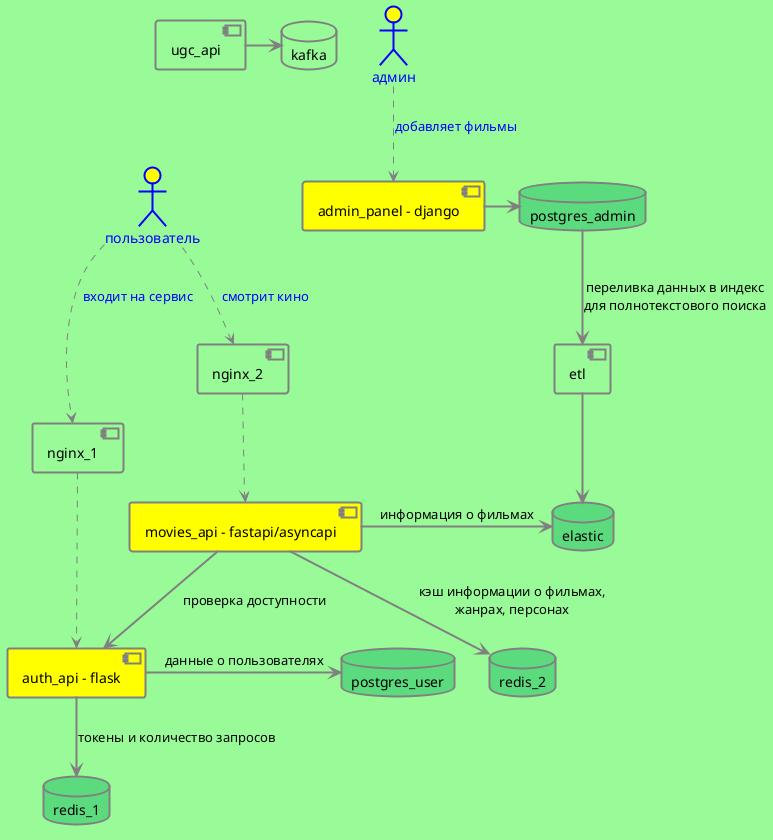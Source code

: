 @startuml
skinparam maxMessageSize 200
skinparam sequence {
ActorFontColor Blue
ActorFontSize 14
}

<style>
componentDiagram {
BackGroundColor palegreen
LineThickness 2
LineColor grey
}
</style>

actor пользователь as user  #yellow;line:blue;line.bold;text:blue
actor админ as admin  #yellow;line:blue;line.bold;text:blue

component "admin_panel - django" as admin_panel #yellow
component "etl" as etl
component "movies_api - fastapi/asyncapi" as movies_api #yellow
component "auth_api - flask" as auth_api #yellow
component "ugc_api" as ugc_api

component "nginx_1" as nginx_1
component "nginx_2" as nginx_2

database postgres_user #5cdb7e
database postgres_admin #5cdb7e
database redis_1 #5cdb7e
database redis_2 #5cdb7e
database elastic #5cdb7e
database kafka

ugc_api -> kafka

user ..> nginx_1: <font color=blue>входит на сервис</font> 
user ..> nginx_2: <font color=blue>смотрит кино</font>

nginx_1 ..> auth_api
nginx_2 ..> movies_api
etl --> elastic

auth_api -> postgres_user: данные о пользователях
auth_api --> redis_1: токены и количество запросов

movies_api -> elastic: информация о фильмах
movies_api --> redis_2: кэш информации о фильмах, жанрах, персонах

movies_api --> auth_api: проверка доступности

admin ..> admin_panel : <font color=blue>добавляет фильмы</font>
admin_panel -> postgres_admin
postgres_admin --> etl: переливка данных в индекс для полнотекстового поиска
@enduml